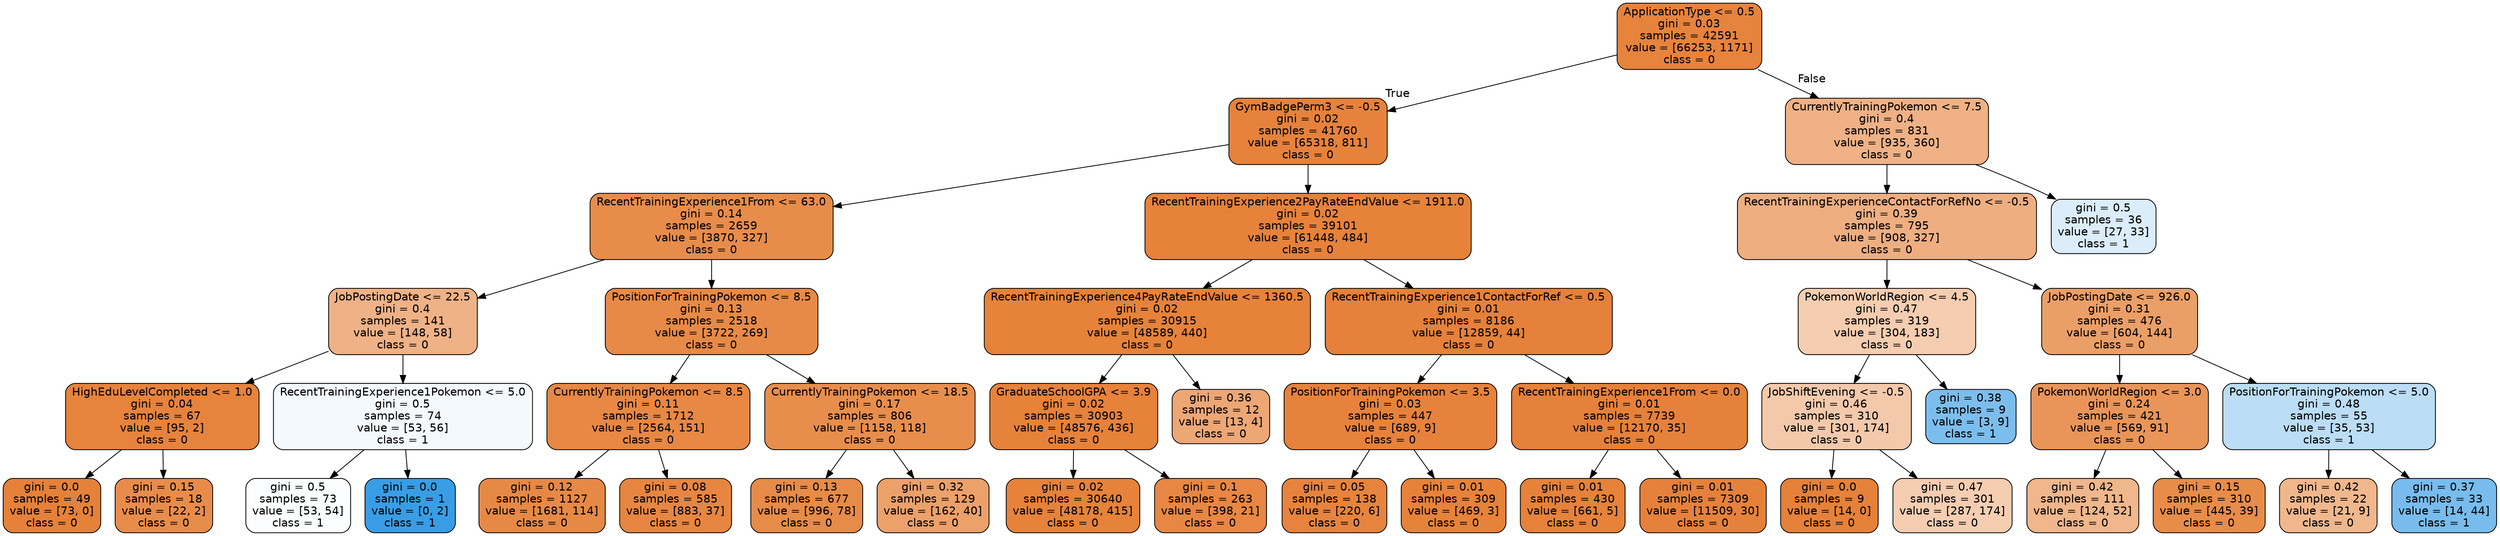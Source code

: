 digraph Tree {
node [shape=box, style="filled, rounded", color="black", fontname=helvetica] ;
edge [fontname=helvetica] ;
0 [label="ApplicationType <= 0.5\ngini = 0.03\nsamples = 42591\nvalue = [66253, 1171]\nclass = 0", fillcolor="#e58139fa"] ;
1 [label="GymBadgePerm3 <= -0.5\ngini = 0.02\nsamples = 41760\nvalue = [65318, 811]\nclass = 0", fillcolor="#e58139fc"] ;
0 -> 1 [labeldistance=2.5, labelangle=45, headlabel="True"] ;
2 [label="RecentTrainingExperience1From <= 63.0\ngini = 0.14\nsamples = 2659\nvalue = [3870, 327]\nclass = 0", fillcolor="#e58139e9"] ;
1 -> 2 ;
3 [label="JobPostingDate <= 22.5\ngini = 0.4\nsamples = 141\nvalue = [148, 58]\nclass = 0", fillcolor="#e581399b"] ;
2 -> 3 ;
4 [label="HighEduLevelCompleted <= 1.0\ngini = 0.04\nsamples = 67\nvalue = [95, 2]\nclass = 0", fillcolor="#e58139fa"] ;
3 -> 4 ;
5 [label="gini = 0.0\nsamples = 49\nvalue = [73, 0]\nclass = 0", fillcolor="#e58139ff"] ;
4 -> 5 ;
6 [label="gini = 0.15\nsamples = 18\nvalue = [22, 2]\nclass = 0", fillcolor="#e58139e8"] ;
4 -> 6 ;
7 [label="RecentTrainingExperience1Pokemon <= 5.0\ngini = 0.5\nsamples = 74\nvalue = [53, 56]\nclass = 1", fillcolor="#399de50e"] ;
3 -> 7 ;
8 [label="gini = 0.5\nsamples = 73\nvalue = [53, 54]\nclass = 1", fillcolor="#399de505"] ;
7 -> 8 ;
9 [label="gini = 0.0\nsamples = 1\nvalue = [0, 2]\nclass = 1", fillcolor="#399de5ff"] ;
7 -> 9 ;
10 [label="PositionForTrainingPokemon <= 8.5\ngini = 0.13\nsamples = 2518\nvalue = [3722, 269]\nclass = 0", fillcolor="#e58139ed"] ;
2 -> 10 ;
11 [label="CurrentlyTrainingPokemon <= 8.5\ngini = 0.11\nsamples = 1712\nvalue = [2564, 151]\nclass = 0", fillcolor="#e58139f0"] ;
10 -> 11 ;
12 [label="gini = 0.12\nsamples = 1127\nvalue = [1681, 114]\nclass = 0", fillcolor="#e58139ee"] ;
11 -> 12 ;
13 [label="gini = 0.08\nsamples = 585\nvalue = [883, 37]\nclass = 0", fillcolor="#e58139f4"] ;
11 -> 13 ;
14 [label="CurrentlyTrainingPokemon <= 18.5\ngini = 0.17\nsamples = 806\nvalue = [1158, 118]\nclass = 0", fillcolor="#e58139e5"] ;
10 -> 14 ;
15 [label="gini = 0.13\nsamples = 677\nvalue = [996, 78]\nclass = 0", fillcolor="#e58139eb"] ;
14 -> 15 ;
16 [label="gini = 0.32\nsamples = 129\nvalue = [162, 40]\nclass = 0", fillcolor="#e58139c0"] ;
14 -> 16 ;
17 [label="RecentTrainingExperience2PayRateEndValue <= 1911.0\ngini = 0.02\nsamples = 39101\nvalue = [61448, 484]\nclass = 0", fillcolor="#e58139fd"] ;
1 -> 17 ;
18 [label="RecentTrainingExperience4PayRateEndValue <= 1360.5\ngini = 0.02\nsamples = 30915\nvalue = [48589, 440]\nclass = 0", fillcolor="#e58139fd"] ;
17 -> 18 ;
19 [label="GraduateSchoolGPA <= 3.9\ngini = 0.02\nsamples = 30903\nvalue = [48576, 436]\nclass = 0", fillcolor="#e58139fd"] ;
18 -> 19 ;
20 [label="gini = 0.02\nsamples = 30640\nvalue = [48178, 415]\nclass = 0", fillcolor="#e58139fd"] ;
19 -> 20 ;
21 [label="gini = 0.1\nsamples = 263\nvalue = [398, 21]\nclass = 0", fillcolor="#e58139f2"] ;
19 -> 21 ;
22 [label="gini = 0.36\nsamples = 12\nvalue = [13, 4]\nclass = 0", fillcolor="#e58139b1"] ;
18 -> 22 ;
23 [label="RecentTrainingExperience1ContactForRef <= 0.5\ngini = 0.01\nsamples = 8186\nvalue = [12859, 44]\nclass = 0", fillcolor="#e58139fe"] ;
17 -> 23 ;
24 [label="PositionForTrainingPokemon <= 3.5\ngini = 0.03\nsamples = 447\nvalue = [689, 9]\nclass = 0", fillcolor="#e58139fc"] ;
23 -> 24 ;
25 [label="gini = 0.05\nsamples = 138\nvalue = [220, 6]\nclass = 0", fillcolor="#e58139f8"] ;
24 -> 25 ;
26 [label="gini = 0.01\nsamples = 309\nvalue = [469, 3]\nclass = 0", fillcolor="#e58139fd"] ;
24 -> 26 ;
27 [label="RecentTrainingExperience1From <= 0.0\ngini = 0.01\nsamples = 7739\nvalue = [12170, 35]\nclass = 0", fillcolor="#e58139fe"] ;
23 -> 27 ;
28 [label="gini = 0.01\nsamples = 430\nvalue = [661, 5]\nclass = 0", fillcolor="#e58139fd"] ;
27 -> 28 ;
29 [label="gini = 0.01\nsamples = 7309\nvalue = [11509, 30]\nclass = 0", fillcolor="#e58139fe"] ;
27 -> 29 ;
30 [label="CurrentlyTrainingPokemon <= 7.5\ngini = 0.4\nsamples = 831\nvalue = [935, 360]\nclass = 0", fillcolor="#e581399d"] ;
0 -> 30 [labeldistance=2.5, labelangle=-45, headlabel="False"] ;
31 [label="RecentTrainingExperienceContactForRefNo <= -0.5\ngini = 0.39\nsamples = 795\nvalue = [908, 327]\nclass = 0", fillcolor="#e58139a3"] ;
30 -> 31 ;
32 [label="PokemonWorldRegion <= 4.5\ngini = 0.47\nsamples = 319\nvalue = [304, 183]\nclass = 0", fillcolor="#e5813965"] ;
31 -> 32 ;
33 [label="JobShiftEvening <= -0.5\ngini = 0.46\nsamples = 310\nvalue = [301, 174]\nclass = 0", fillcolor="#e581396c"] ;
32 -> 33 ;
34 [label="gini = 0.0\nsamples = 9\nvalue = [14, 0]\nclass = 0", fillcolor="#e58139ff"] ;
33 -> 34 ;
35 [label="gini = 0.47\nsamples = 301\nvalue = [287, 174]\nclass = 0", fillcolor="#e5813964"] ;
33 -> 35 ;
36 [label="gini = 0.38\nsamples = 9\nvalue = [3, 9]\nclass = 1", fillcolor="#399de5aa"] ;
32 -> 36 ;
37 [label="JobPostingDate <= 926.0\ngini = 0.31\nsamples = 476\nvalue = [604, 144]\nclass = 0", fillcolor="#e58139c2"] ;
31 -> 37 ;
38 [label="PokemonWorldRegion <= 3.0\ngini = 0.24\nsamples = 421\nvalue = [569, 91]\nclass = 0", fillcolor="#e58139d6"] ;
37 -> 38 ;
39 [label="gini = 0.42\nsamples = 111\nvalue = [124, 52]\nclass = 0", fillcolor="#e5813994"] ;
38 -> 39 ;
40 [label="gini = 0.15\nsamples = 310\nvalue = [445, 39]\nclass = 0", fillcolor="#e58139e9"] ;
38 -> 40 ;
41 [label="PositionForTrainingPokemon <= 5.0\ngini = 0.48\nsamples = 55\nvalue = [35, 53]\nclass = 1", fillcolor="#399de557"] ;
37 -> 41 ;
42 [label="gini = 0.42\nsamples = 22\nvalue = [21, 9]\nclass = 0", fillcolor="#e5813992"] ;
41 -> 42 ;
43 [label="gini = 0.37\nsamples = 33\nvalue = [14, 44]\nclass = 1", fillcolor="#399de5ae"] ;
41 -> 43 ;
44 [label="gini = 0.5\nsamples = 36\nvalue = [27, 33]\nclass = 1", fillcolor="#399de52e"] ;
30 -> 44 ;
}